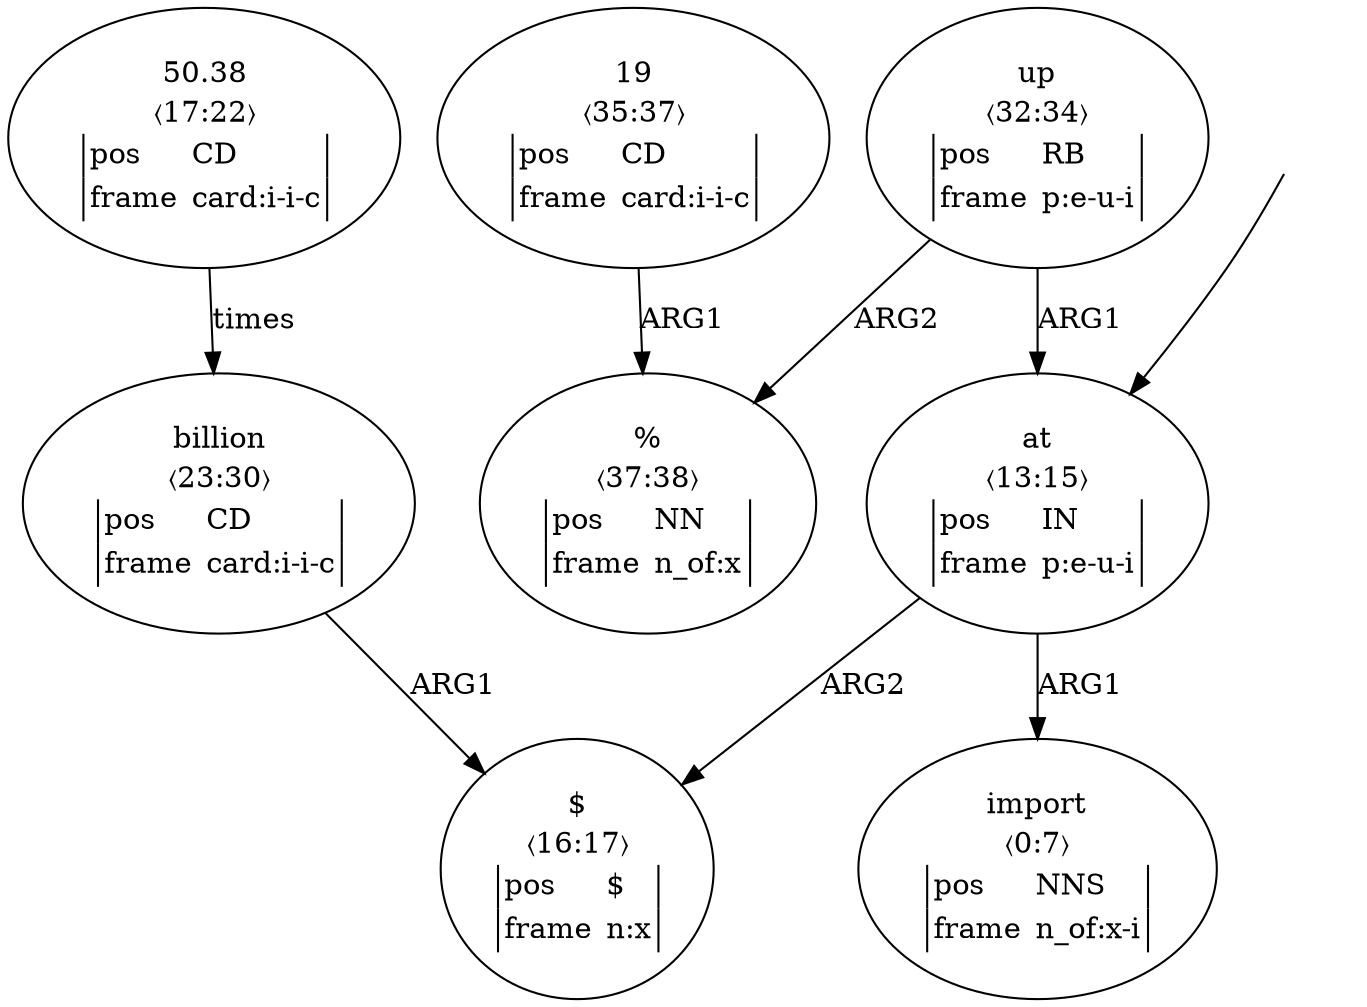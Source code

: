 digraph "20011008" {
  top [ style=invis ];
  top -> 2;
  0 [ label=<<table align="center" border="0" cellspacing="0"><tr><td colspan="2">import</td></tr><tr><td colspan="2">〈0:7〉</td></tr><tr><td sides="l" border="1" align="left">pos</td><td sides="r" border="1" align="left">NNS</td></tr><tr><td sides="l" border="1" align="left">frame</td><td sides="r" border="1" align="left">n_of:x-i</td></tr></table>> ];
  2 [ label=<<table align="center" border="0" cellspacing="0"><tr><td colspan="2">at</td></tr><tr><td colspan="2">〈13:15〉</td></tr><tr><td sides="l" border="1" align="left">pos</td><td sides="r" border="1" align="left">IN</td></tr><tr><td sides="l" border="1" align="left">frame</td><td sides="r" border="1" align="left">p:e-u-i</td></tr></table>> ];
  3 [ label=<<table align="center" border="0" cellspacing="0"><tr><td colspan="2">$</td></tr><tr><td colspan="2">〈16:17〉</td></tr><tr><td sides="l" border="1" align="left">pos</td><td sides="r" border="1" align="left">$</td></tr><tr><td sides="l" border="1" align="left">frame</td><td sides="r" border="1" align="left">n:x</td></tr></table>> ];
  4 [ label=<<table align="center" border="0" cellspacing="0"><tr><td colspan="2">50.38</td></tr><tr><td colspan="2">〈17:22〉</td></tr><tr><td sides="l" border="1" align="left">pos</td><td sides="r" border="1" align="left">CD</td></tr><tr><td sides="l" border="1" align="left">frame</td><td sides="r" border="1" align="left">card:i-i-c</td></tr></table>> ];
  5 [ label=<<table align="center" border="0" cellspacing="0"><tr><td colspan="2">billion</td></tr><tr><td colspan="2">〈23:30〉</td></tr><tr><td sides="l" border="1" align="left">pos</td><td sides="r" border="1" align="left">CD</td></tr><tr><td sides="l" border="1" align="left">frame</td><td sides="r" border="1" align="left">card:i-i-c</td></tr></table>> ];
  7 [ label=<<table align="center" border="0" cellspacing="0"><tr><td colspan="2">up</td></tr><tr><td colspan="2">〈32:34〉</td></tr><tr><td sides="l" border="1" align="left">pos</td><td sides="r" border="1" align="left">RB</td></tr><tr><td sides="l" border="1" align="left">frame</td><td sides="r" border="1" align="left">p:e-u-i</td></tr></table>> ];
  8 [ label=<<table align="center" border="0" cellspacing="0"><tr><td colspan="2">19</td></tr><tr><td colspan="2">〈35:37〉</td></tr><tr><td sides="l" border="1" align="left">pos</td><td sides="r" border="1" align="left">CD</td></tr><tr><td sides="l" border="1" align="left">frame</td><td sides="r" border="1" align="left">card:i-i-c</td></tr></table>> ];
  9 [ label=<<table align="center" border="0" cellspacing="0"><tr><td colspan="2">%</td></tr><tr><td colspan="2">〈37:38〉</td></tr><tr><td sides="l" border="1" align="left">pos</td><td sides="r" border="1" align="left">NN</td></tr><tr><td sides="l" border="1" align="left">frame</td><td sides="r" border="1" align="left">n_of:x</td></tr></table>> ];
  2 -> 3 [ label="ARG2" ];
  5 -> 3 [ label="ARG1" ];
  7 -> 2 [ label="ARG1" ];
  8 -> 9 [ label="ARG1" ];
  4 -> 5 [ label="times" ];
  7 -> 9 [ label="ARG2" ];
  2 -> 0 [ label="ARG1" ];
}

